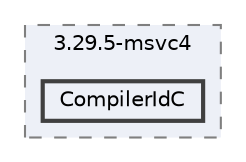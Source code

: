 digraph "build/CMakeFiles/3.29.5-msvc4/CompilerIdC"
{
 // LATEX_PDF_SIZE
  bgcolor="transparent";
  edge [fontname=Helvetica,fontsize=10,labelfontname=Helvetica,labelfontsize=10];
  node [fontname=Helvetica,fontsize=10,shape=box,height=0.2,width=0.4];
  compound=true
  subgraph clusterdir_34b33f5a40051cec129188d911963df5 {
    graph [ bgcolor="#edf0f7", pencolor="grey50", label="3.29.5-msvc4", fontname=Helvetica,fontsize=10 style="filled,dashed", URL="dir_34b33f5a40051cec129188d911963df5.html",tooltip=""]
  dir_dbfab629d1cacbcdba045139cf09015c [label="CompilerIdC", fillcolor="#edf0f7", color="grey25", style="filled,bold", URL="dir_dbfab629d1cacbcdba045139cf09015c.html",tooltip=""];
  }
}
